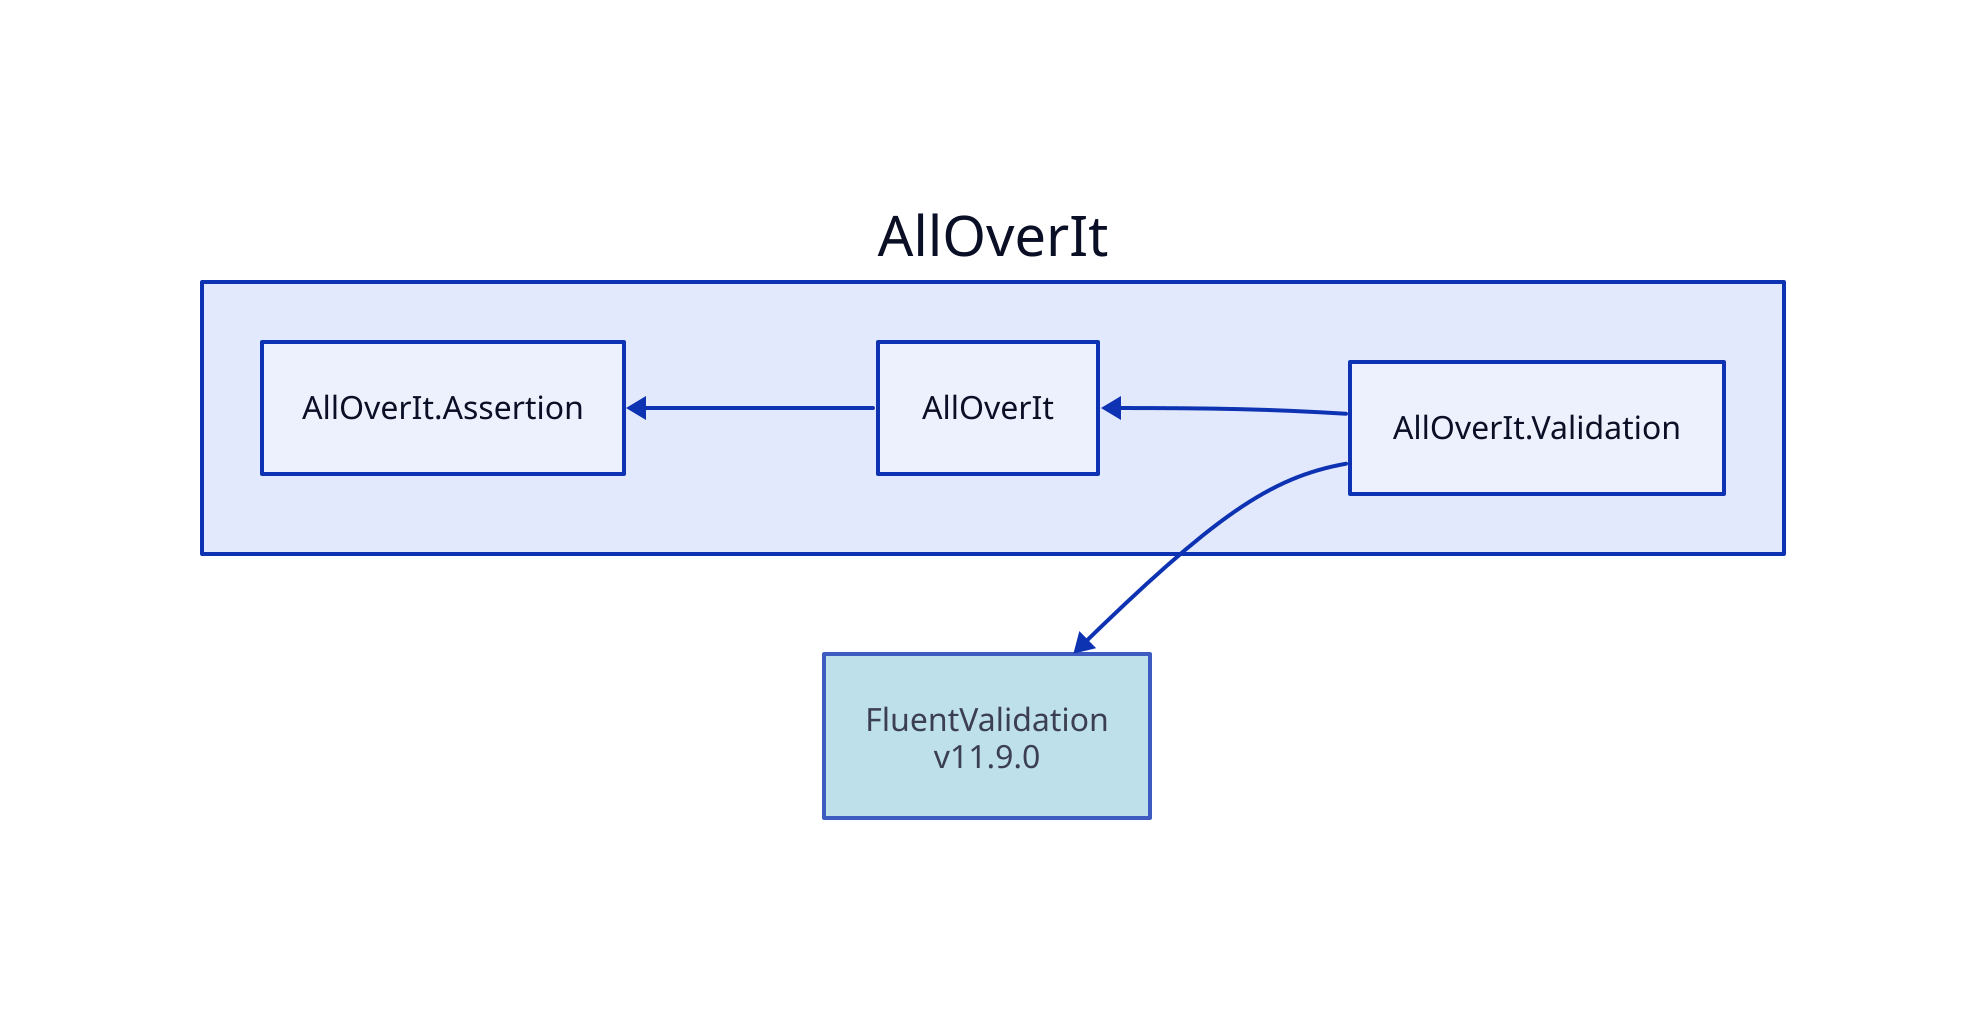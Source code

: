 direction: left

aoi: AllOverIt
aoi.alloverit-validation: AllOverIt.Validation
fluentvalidation_11-9-0: FluentValidation\nv11.9.0
fluentvalidation_11-9-0.style.fill: "#ADD8E6"
fluentvalidation_11-9-0.style.opacity: 0.8
fluentvalidation_11-9-0 <- aoi.alloverit-validation
aoi.alloverit: AllOverIt
aoi.alloverit-assertion: AllOverIt.Assertion
aoi.alloverit-assertion <- aoi.alloverit
aoi.alloverit <- aoi.alloverit-validation
